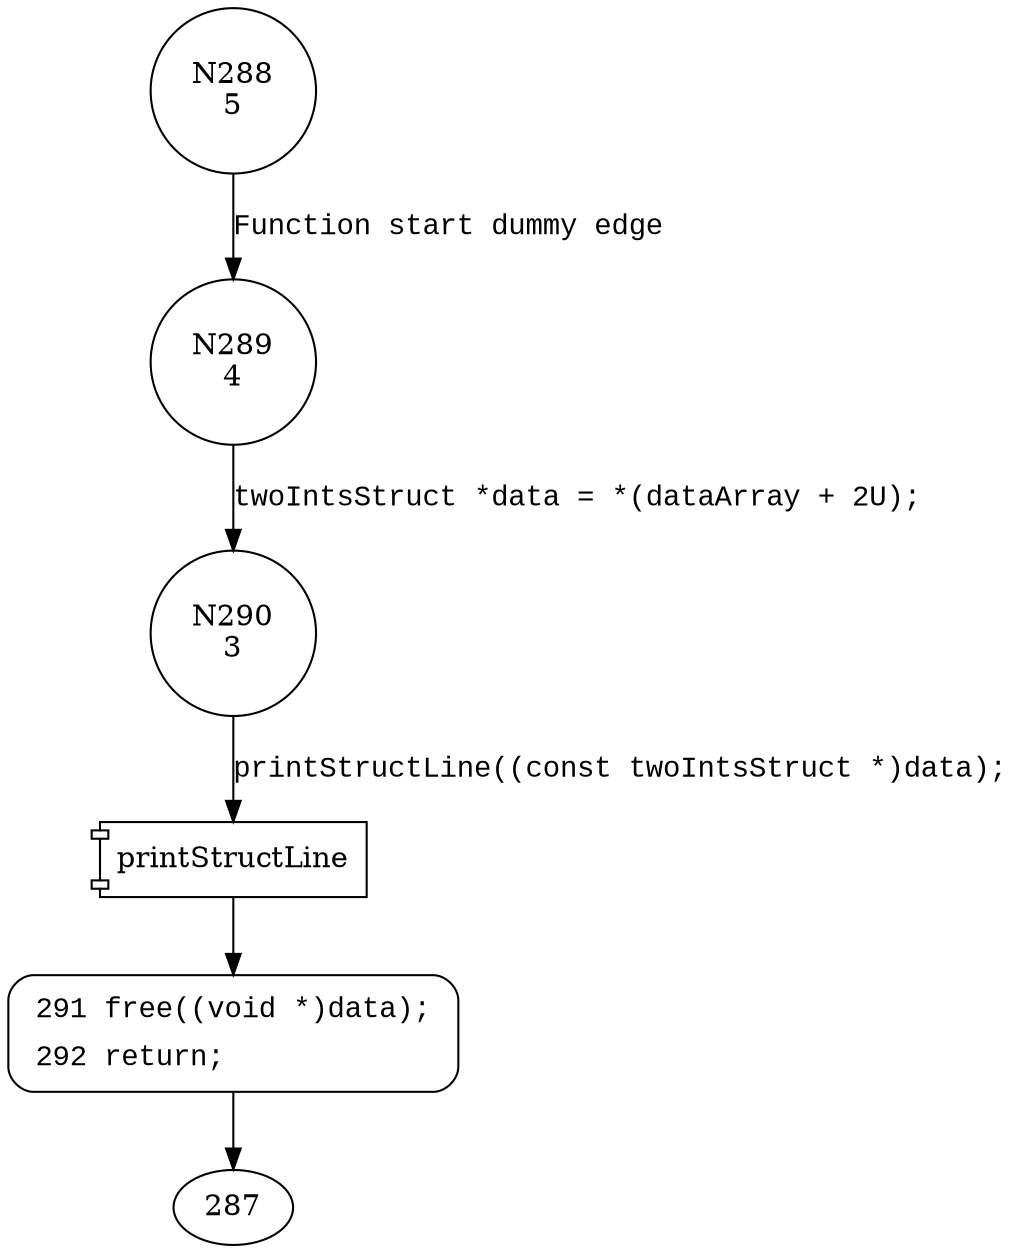 digraph CWE122_Heap_Based_Buffer_Overflow__sizeof_struct_66b_goodG2BSink {
288 [shape="circle" label="N288\n5"]
289 [shape="circle" label="N289\n4"]
290 [shape="circle" label="N290\n3"]
291 [shape="circle" label="N291\n2"]
291 [style="filled,bold" penwidth="1" fillcolor="white" fontname="Courier New" shape="Mrecord" label=<<table border="0" cellborder="0" cellpadding="3" bgcolor="white"><tr><td align="right">291</td><td align="left">free((void *)data);</td></tr><tr><td align="right">292</td><td align="left">return;</td></tr></table>>]
291 -> 287[label=""]
288 -> 289 [label="Function start dummy edge" fontname="Courier New"]
100008 [shape="component" label="printStructLine"]
290 -> 100008 [label="printStructLine((const twoIntsStruct *)data);" fontname="Courier New"]
100008 -> 291 [label="" fontname="Courier New"]
289 -> 290 [label="twoIntsStruct *data = *(dataArray + 2U);" fontname="Courier New"]
}